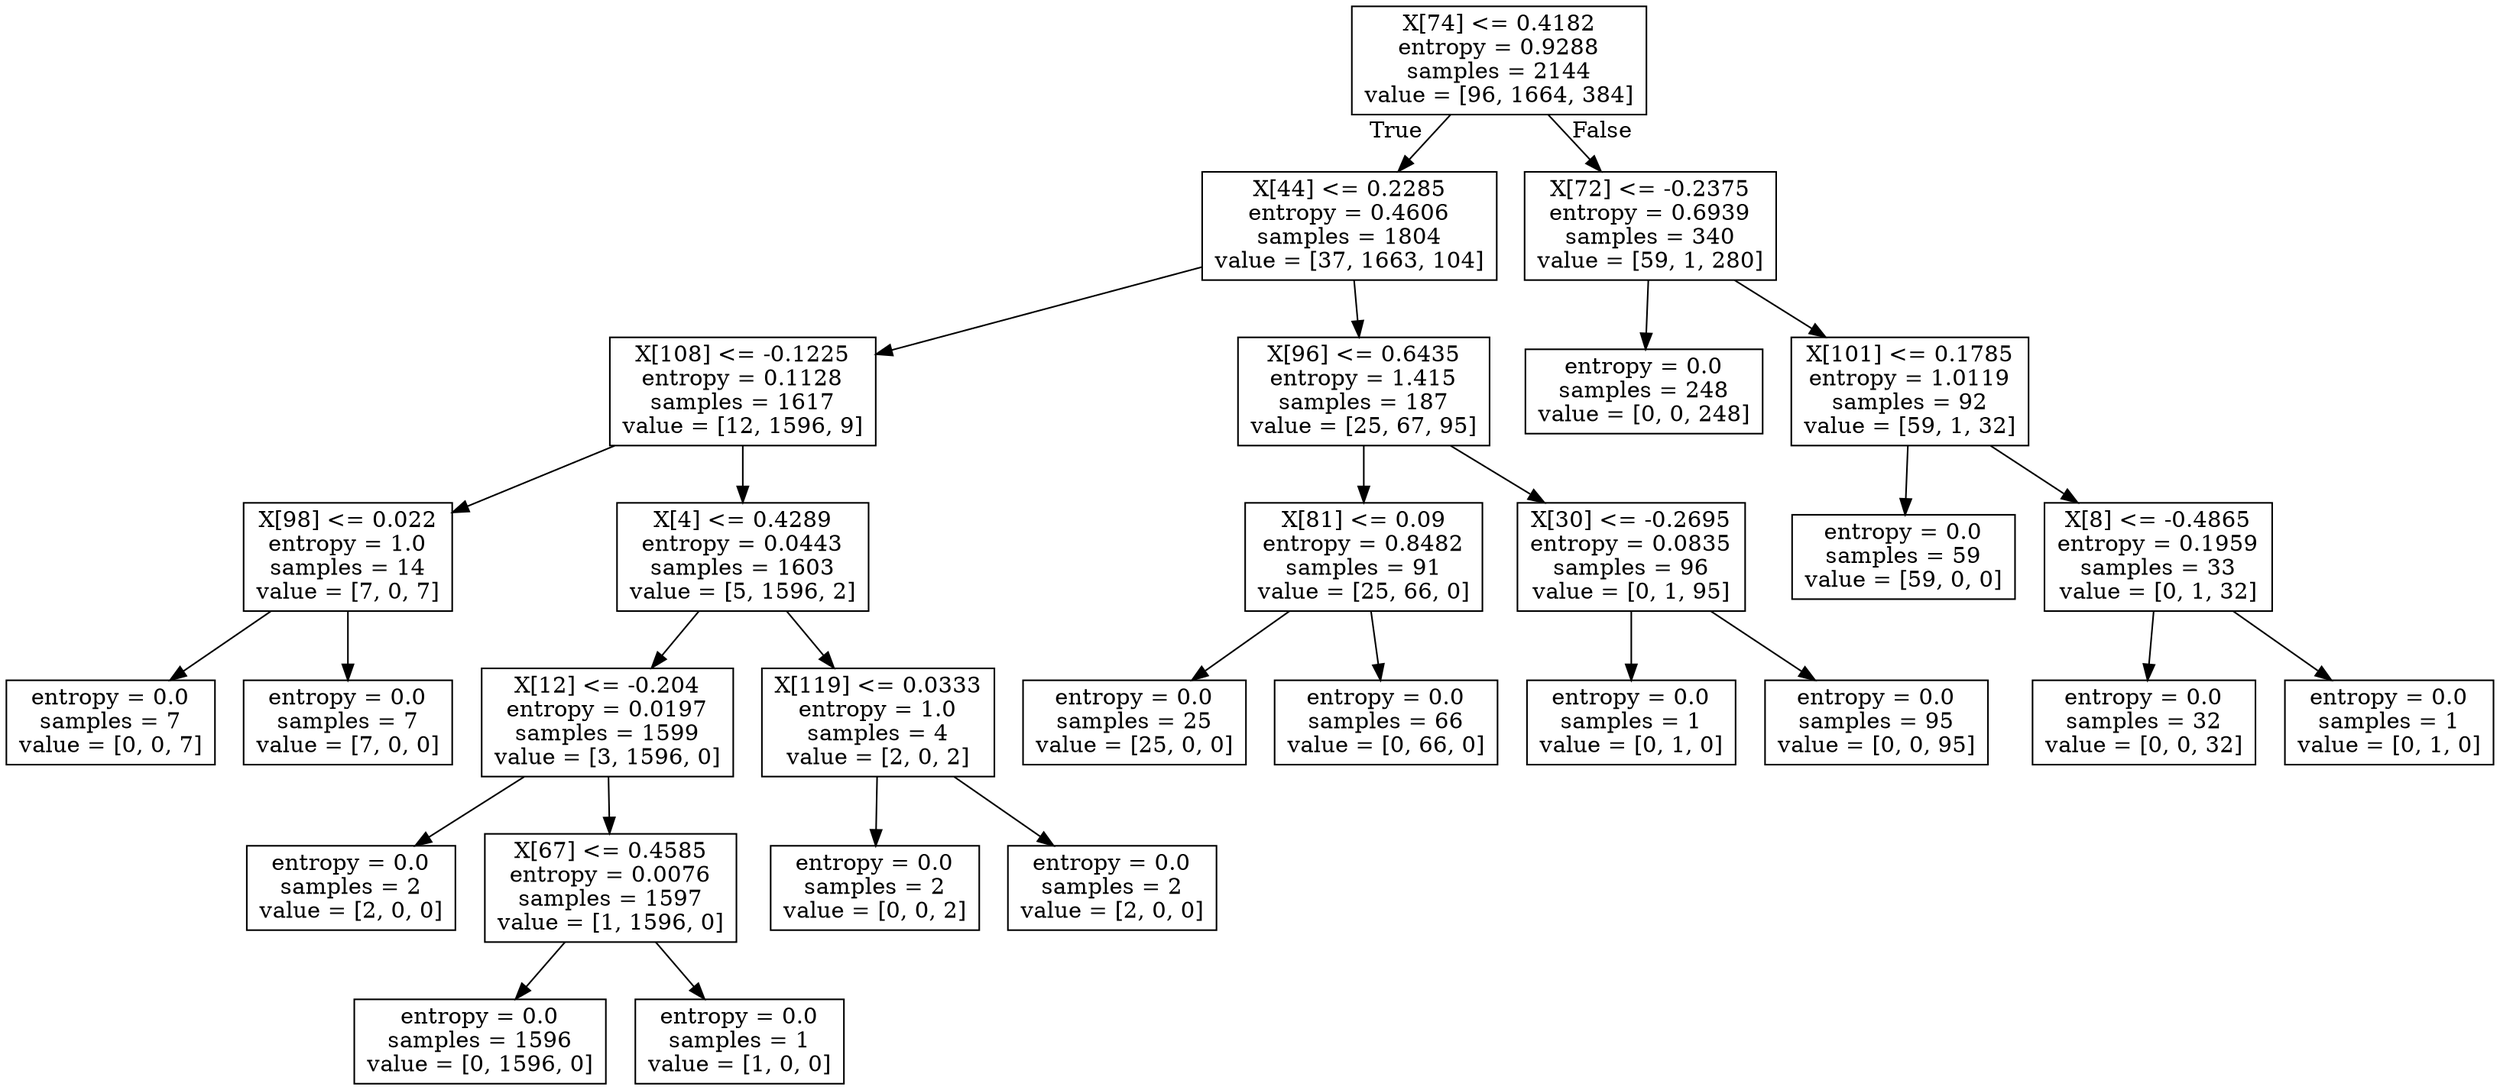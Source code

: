 digraph Tree {
node [shape=box] ;
0 [label="X[74] <= 0.4182\nentropy = 0.9288\nsamples = 2144\nvalue = [96, 1664, 384]"] ;
1 [label="X[44] <= 0.2285\nentropy = 0.4606\nsamples = 1804\nvalue = [37, 1663, 104]"] ;
0 -> 1 [labeldistance=2.5, labelangle=45, headlabel="True"] ;
2 [label="X[108] <= -0.1225\nentropy = 0.1128\nsamples = 1617\nvalue = [12, 1596, 9]"] ;
1 -> 2 ;
3 [label="X[98] <= 0.022\nentropy = 1.0\nsamples = 14\nvalue = [7, 0, 7]"] ;
2 -> 3 ;
4 [label="entropy = 0.0\nsamples = 7\nvalue = [0, 0, 7]"] ;
3 -> 4 ;
5 [label="entropy = 0.0\nsamples = 7\nvalue = [7, 0, 0]"] ;
3 -> 5 ;
6 [label="X[4] <= 0.4289\nentropy = 0.0443\nsamples = 1603\nvalue = [5, 1596, 2]"] ;
2 -> 6 ;
7 [label="X[12] <= -0.204\nentropy = 0.0197\nsamples = 1599\nvalue = [3, 1596, 0]"] ;
6 -> 7 ;
8 [label="entropy = 0.0\nsamples = 2\nvalue = [2, 0, 0]"] ;
7 -> 8 ;
9 [label="X[67] <= 0.4585\nentropy = 0.0076\nsamples = 1597\nvalue = [1, 1596, 0]"] ;
7 -> 9 ;
10 [label="entropy = 0.0\nsamples = 1596\nvalue = [0, 1596, 0]"] ;
9 -> 10 ;
11 [label="entropy = 0.0\nsamples = 1\nvalue = [1, 0, 0]"] ;
9 -> 11 ;
12 [label="X[119] <= 0.0333\nentropy = 1.0\nsamples = 4\nvalue = [2, 0, 2]"] ;
6 -> 12 ;
13 [label="entropy = 0.0\nsamples = 2\nvalue = [0, 0, 2]"] ;
12 -> 13 ;
14 [label="entropy = 0.0\nsamples = 2\nvalue = [2, 0, 0]"] ;
12 -> 14 ;
15 [label="X[96] <= 0.6435\nentropy = 1.415\nsamples = 187\nvalue = [25, 67, 95]"] ;
1 -> 15 ;
16 [label="X[81] <= 0.09\nentropy = 0.8482\nsamples = 91\nvalue = [25, 66, 0]"] ;
15 -> 16 ;
17 [label="entropy = 0.0\nsamples = 25\nvalue = [25, 0, 0]"] ;
16 -> 17 ;
18 [label="entropy = 0.0\nsamples = 66\nvalue = [0, 66, 0]"] ;
16 -> 18 ;
19 [label="X[30] <= -0.2695\nentropy = 0.0835\nsamples = 96\nvalue = [0, 1, 95]"] ;
15 -> 19 ;
20 [label="entropy = 0.0\nsamples = 1\nvalue = [0, 1, 0]"] ;
19 -> 20 ;
21 [label="entropy = 0.0\nsamples = 95\nvalue = [0, 0, 95]"] ;
19 -> 21 ;
22 [label="X[72] <= -0.2375\nentropy = 0.6939\nsamples = 340\nvalue = [59, 1, 280]"] ;
0 -> 22 [labeldistance=2.5, labelangle=-45, headlabel="False"] ;
23 [label="entropy = 0.0\nsamples = 248\nvalue = [0, 0, 248]"] ;
22 -> 23 ;
24 [label="X[101] <= 0.1785\nentropy = 1.0119\nsamples = 92\nvalue = [59, 1, 32]"] ;
22 -> 24 ;
25 [label="entropy = 0.0\nsamples = 59\nvalue = [59, 0, 0]"] ;
24 -> 25 ;
26 [label="X[8] <= -0.4865\nentropy = 0.1959\nsamples = 33\nvalue = [0, 1, 32]"] ;
24 -> 26 ;
27 [label="entropy = 0.0\nsamples = 32\nvalue = [0, 0, 32]"] ;
26 -> 27 ;
28 [label="entropy = 0.0\nsamples = 1\nvalue = [0, 1, 0]"] ;
26 -> 28 ;
}
